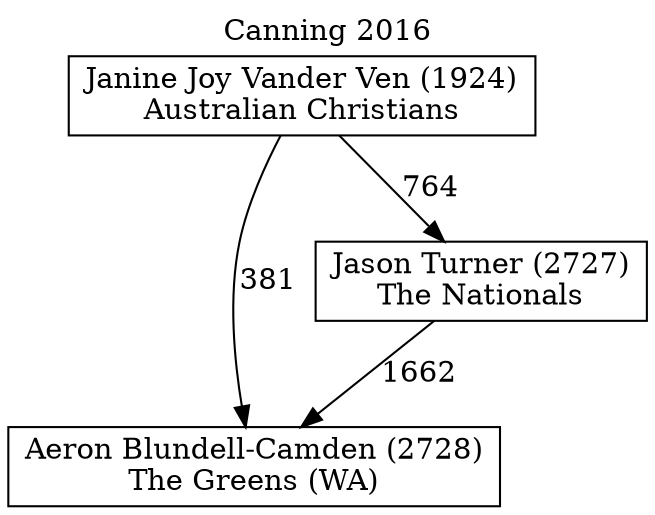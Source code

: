 // House preference flow
digraph "Aeron Blundell-Camden (2728)_Canning_2016" {
	graph [label="Canning 2016" labelloc=t mclimit=10]
	node [shape=box]
	"Janine Joy Vander Ven (1924)" [label="Janine Joy Vander Ven (1924)
Australian Christians"]
	"Aeron Blundell-Camden (2728)" [label="Aeron Blundell-Camden (2728)
The Greens (WA)"]
	"Jason Turner (2727)" [label="Jason Turner (2727)
The Nationals"]
	"Janine Joy Vander Ven (1924)" -> "Jason Turner (2727)" [label=764]
	"Janine Joy Vander Ven (1924)" -> "Aeron Blundell-Camden (2728)" [label=381]
	"Jason Turner (2727)" -> "Aeron Blundell-Camden (2728)" [label=1662]
}
